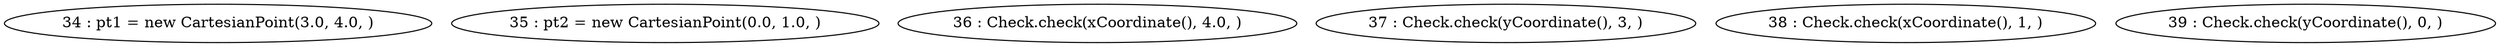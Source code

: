 digraph G {
"34 : pt1 = new CartesianPoint(3.0, 4.0, )"
"35 : pt2 = new CartesianPoint(0.0, 1.0, )"
"36 : Check.check(xCoordinate(), 4.0, )"
"37 : Check.check(yCoordinate(), 3, )"
"38 : Check.check(xCoordinate(), 1, )"
"39 : Check.check(yCoordinate(), 0, )"
}